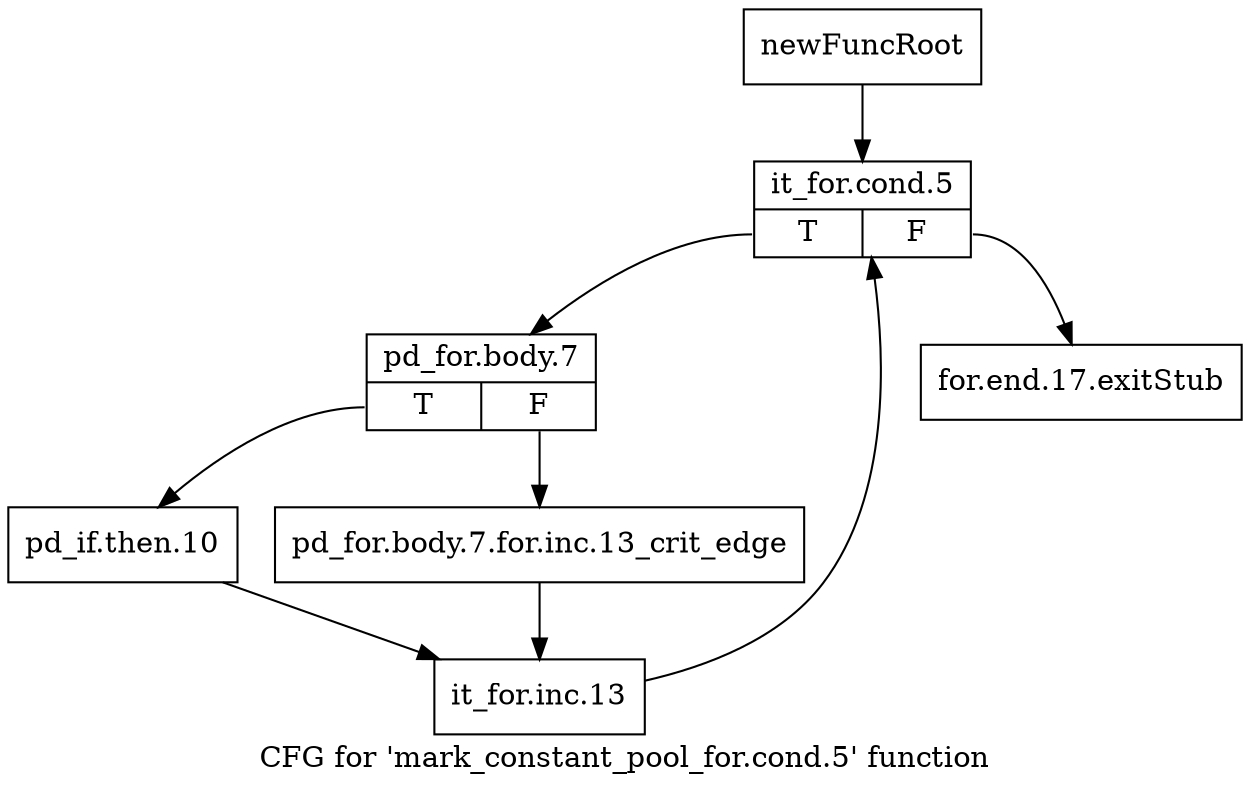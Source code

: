 digraph "CFG for 'mark_constant_pool_for.cond.5' function" {
	label="CFG for 'mark_constant_pool_for.cond.5' function";

	Node0xc66ebb0 [shape=record,label="{newFuncRoot}"];
	Node0xc66ebb0 -> Node0xc66ec50;
	Node0xc66ec00 [shape=record,label="{for.end.17.exitStub}"];
	Node0xc66ec50 [shape=record,label="{it_for.cond.5|{<s0>T|<s1>F}}"];
	Node0xc66ec50:s0 -> Node0xc66eca0;
	Node0xc66ec50:s1 -> Node0xc66ec00;
	Node0xc66eca0 [shape=record,label="{pd_for.body.7|{<s0>T|<s1>F}}"];
	Node0xc66eca0:s0 -> Node0xc66ed40;
	Node0xc66eca0:s1 -> Node0xc66ecf0;
	Node0xc66ecf0 [shape=record,label="{pd_for.body.7.for.inc.13_crit_edge}"];
	Node0xc66ecf0 -> Node0xc66ed90;
	Node0xc66ed40 [shape=record,label="{pd_if.then.10}"];
	Node0xc66ed40 -> Node0xc66ed90;
	Node0xc66ed90 [shape=record,label="{it_for.inc.13}"];
	Node0xc66ed90 -> Node0xc66ec50;
}

